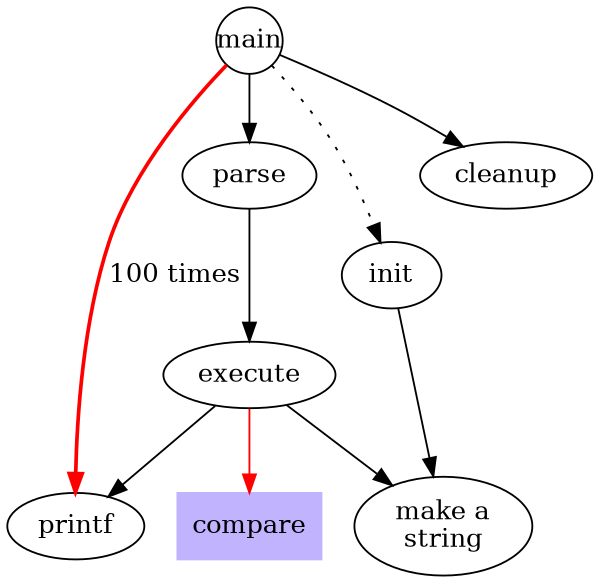 digraph G {
size ="4,4";
main [shape=circle,fixedsize=true];
 /* this is a comment */
main -> parse [weight=8];
parse -> execute;
main -> init [style=dotted];
main -> cleanup;
execute -> { make_string; printf}
init -> make_string;
edge [color=red]; // so is this
main -> printf [style=bold,label="100 times"];
make_string [label="make a\nstring"];
node [shape=box,style=filled,color=".7 .3 1.0"];
execute -> compare;
}